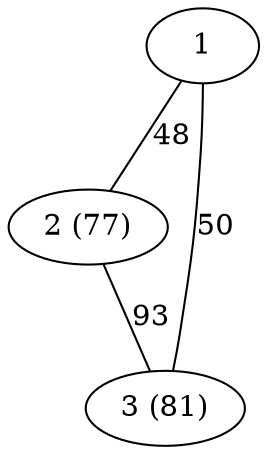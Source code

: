 graph g {
1 -- 2 [label=48 color=black]
1 -- 3 [label=50 color=black]
2 -- 3 [label=93 color=black]
2 [label="2 (77)"]
3 [label="3 (81)"]
}